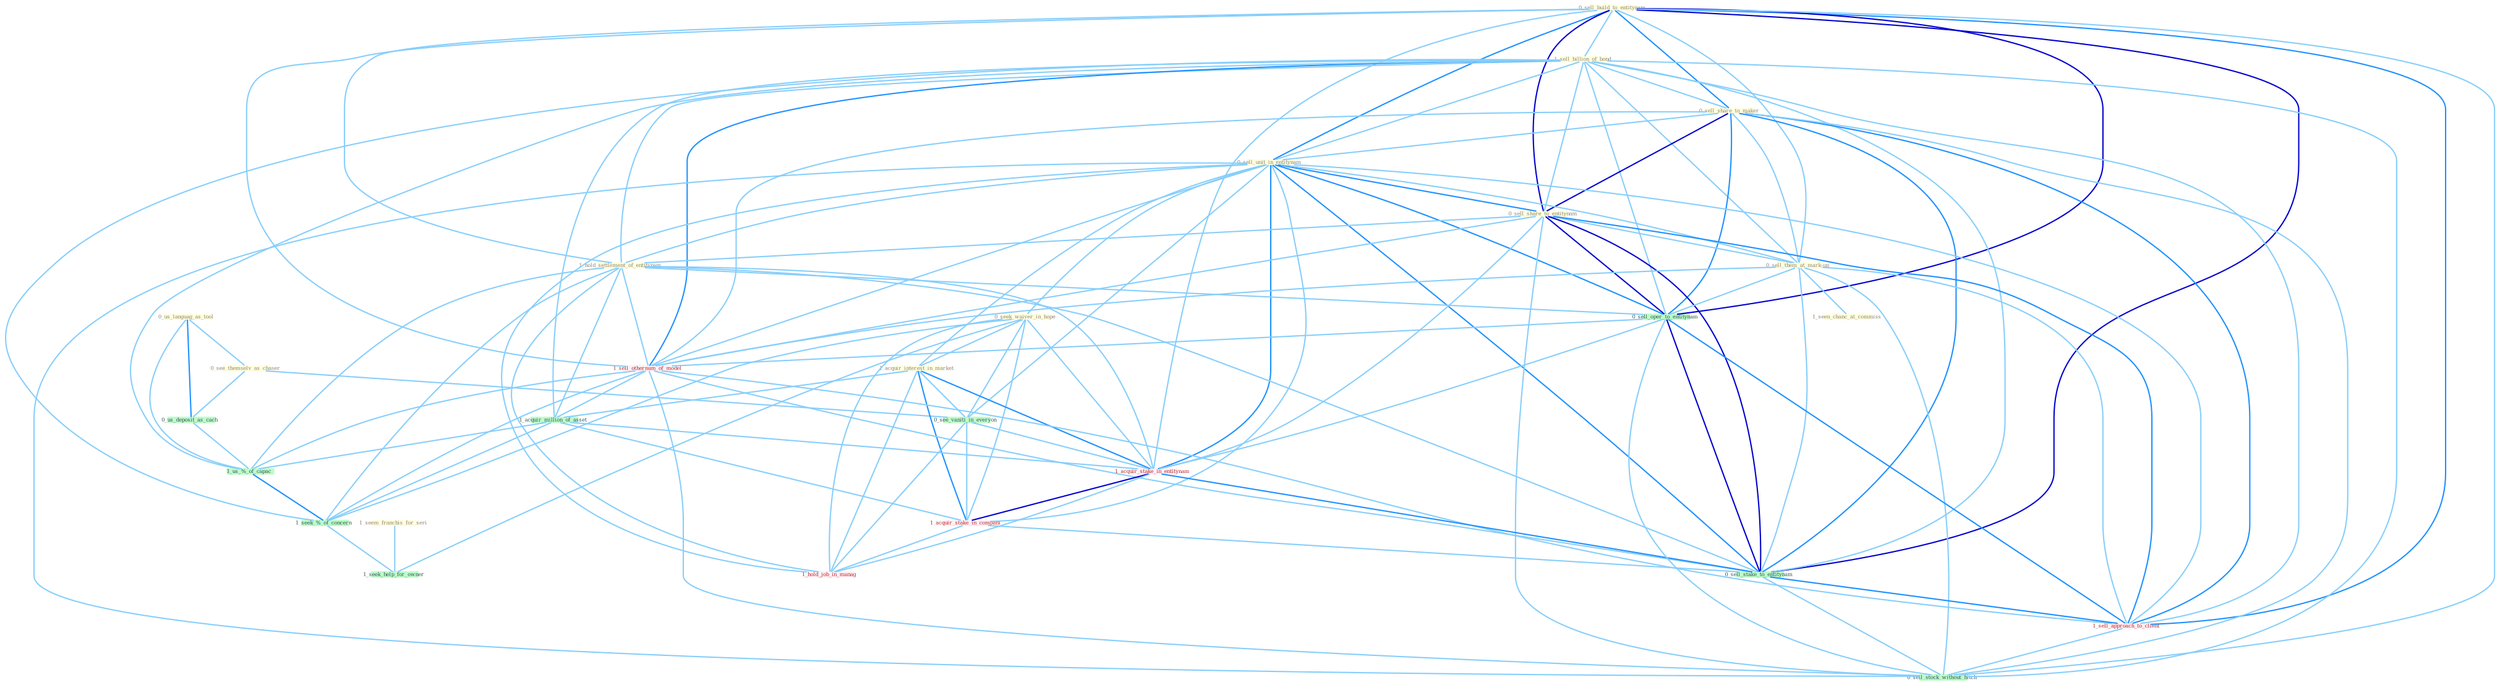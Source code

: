 Graph G{ 
    node
    [shape=polygon,style=filled,width=.5,height=.06,color="#BDFCC9",fixedsize=true,fontsize=4,
    fontcolor="#2f4f4f"];
    {node
    [color="#ffffe0", fontcolor="#8b7d6b"] "0_us_languag_as_tool " "0_sell_build_to_entitynam " "1_sell_billion_of_bond " "0_sell_share_to_maker " "0_sell_unit_in_entitynam " "1_seem_franchis_for_seri " "0_sell_share_to_entitynam " "0_seek_waiver_in_hope " "0_see_themselv_as_chaser " "0_sell_them_at_mark-up " "1_hold_settlement_of_entitynam " "1_acquir_interest_in_market " "1_seen_chanc_at_commiss "}
{node [color="#fff0f5", fontcolor="#b22222"] "1_sell_othernum_of_model " "1_acquir_stake_in_entitynam " "1_acquir_stake_in_compani " "1_sell_approach_to_client " "1_hold_job_in_manag "}
edge [color="#B0E2FF"];

	"0_us_languag_as_tool " -- "0_see_themselv_as_chaser " [w="1", color="#87cefa" ];
	"0_us_languag_as_tool " -- "0_us_deposit_as_cach " [w="2", color="#1e90ff" , len=0.8];
	"0_us_languag_as_tool " -- "1_us_%_of_capac " [w="1", color="#87cefa" ];
	"0_sell_build_to_entitynam " -- "1_sell_billion_of_bond " [w="1", color="#87cefa" ];
	"0_sell_build_to_entitynam " -- "0_sell_share_to_maker " [w="2", color="#1e90ff" , len=0.8];
	"0_sell_build_to_entitynam " -- "0_sell_unit_in_entitynam " [w="2", color="#1e90ff" , len=0.8];
	"0_sell_build_to_entitynam " -- "0_sell_share_to_entitynam " [w="3", color="#0000cd" , len=0.6];
	"0_sell_build_to_entitynam " -- "0_sell_them_at_mark-up " [w="1", color="#87cefa" ];
	"0_sell_build_to_entitynam " -- "1_hold_settlement_of_entitynam " [w="1", color="#87cefa" ];
	"0_sell_build_to_entitynam " -- "0_sell_oper_to_entitynam " [w="3", color="#0000cd" , len=0.6];
	"0_sell_build_to_entitynam " -- "1_sell_othernum_of_model " [w="1", color="#87cefa" ];
	"0_sell_build_to_entitynam " -- "1_acquir_stake_in_entitynam " [w="1", color="#87cefa" ];
	"0_sell_build_to_entitynam " -- "0_sell_stake_to_entitynam " [w="3", color="#0000cd" , len=0.6];
	"0_sell_build_to_entitynam " -- "1_sell_approach_to_client " [w="2", color="#1e90ff" , len=0.8];
	"0_sell_build_to_entitynam " -- "0_sell_stock_without_hitch " [w="1", color="#87cefa" ];
	"1_sell_billion_of_bond " -- "0_sell_share_to_maker " [w="1", color="#87cefa" ];
	"1_sell_billion_of_bond " -- "0_sell_unit_in_entitynam " [w="1", color="#87cefa" ];
	"1_sell_billion_of_bond " -- "0_sell_share_to_entitynam " [w="1", color="#87cefa" ];
	"1_sell_billion_of_bond " -- "0_sell_them_at_mark-up " [w="1", color="#87cefa" ];
	"1_sell_billion_of_bond " -- "1_hold_settlement_of_entitynam " [w="1", color="#87cefa" ];
	"1_sell_billion_of_bond " -- "0_sell_oper_to_entitynam " [w="1", color="#87cefa" ];
	"1_sell_billion_of_bond " -- "1_sell_othernum_of_model " [w="2", color="#1e90ff" , len=0.8];
	"1_sell_billion_of_bond " -- "1_acquir_million_of_asset " [w="1", color="#87cefa" ];
	"1_sell_billion_of_bond " -- "0_sell_stake_to_entitynam " [w="1", color="#87cefa" ];
	"1_sell_billion_of_bond " -- "1_us_%_of_capac " [w="1", color="#87cefa" ];
	"1_sell_billion_of_bond " -- "1_sell_approach_to_client " [w="1", color="#87cefa" ];
	"1_sell_billion_of_bond " -- "0_sell_stock_without_hitch " [w="1", color="#87cefa" ];
	"1_sell_billion_of_bond " -- "1_seek_%_of_concern " [w="1", color="#87cefa" ];
	"0_sell_share_to_maker " -- "0_sell_unit_in_entitynam " [w="1", color="#87cefa" ];
	"0_sell_share_to_maker " -- "0_sell_share_to_entitynam " [w="3", color="#0000cd" , len=0.6];
	"0_sell_share_to_maker " -- "0_sell_them_at_mark-up " [w="1", color="#87cefa" ];
	"0_sell_share_to_maker " -- "0_sell_oper_to_entitynam " [w="2", color="#1e90ff" , len=0.8];
	"0_sell_share_to_maker " -- "1_sell_othernum_of_model " [w="1", color="#87cefa" ];
	"0_sell_share_to_maker " -- "0_sell_stake_to_entitynam " [w="2", color="#1e90ff" , len=0.8];
	"0_sell_share_to_maker " -- "1_sell_approach_to_client " [w="2", color="#1e90ff" , len=0.8];
	"0_sell_share_to_maker " -- "0_sell_stock_without_hitch " [w="1", color="#87cefa" ];
	"0_sell_unit_in_entitynam " -- "0_sell_share_to_entitynam " [w="2", color="#1e90ff" , len=0.8];
	"0_sell_unit_in_entitynam " -- "0_seek_waiver_in_hope " [w="1", color="#87cefa" ];
	"0_sell_unit_in_entitynam " -- "0_sell_them_at_mark-up " [w="1", color="#87cefa" ];
	"0_sell_unit_in_entitynam " -- "1_hold_settlement_of_entitynam " [w="1", color="#87cefa" ];
	"0_sell_unit_in_entitynam " -- "1_acquir_interest_in_market " [w="1", color="#87cefa" ];
	"0_sell_unit_in_entitynam " -- "0_sell_oper_to_entitynam " [w="2", color="#1e90ff" , len=0.8];
	"0_sell_unit_in_entitynam " -- "1_sell_othernum_of_model " [w="1", color="#87cefa" ];
	"0_sell_unit_in_entitynam " -- "0_see_vaniti_in_everyon " [w="1", color="#87cefa" ];
	"0_sell_unit_in_entitynam " -- "1_acquir_stake_in_entitynam " [w="2", color="#1e90ff" , len=0.8];
	"0_sell_unit_in_entitynam " -- "1_acquir_stake_in_compani " [w="1", color="#87cefa" ];
	"0_sell_unit_in_entitynam " -- "0_sell_stake_to_entitynam " [w="2", color="#1e90ff" , len=0.8];
	"0_sell_unit_in_entitynam " -- "1_sell_approach_to_client " [w="1", color="#87cefa" ];
	"0_sell_unit_in_entitynam " -- "1_hold_job_in_manag " [w="1", color="#87cefa" ];
	"0_sell_unit_in_entitynam " -- "0_sell_stock_without_hitch " [w="1", color="#87cefa" ];
	"1_seem_franchis_for_seri " -- "1_seek_help_for_owner " [w="1", color="#87cefa" ];
	"0_sell_share_to_entitynam " -- "0_sell_them_at_mark-up " [w="1", color="#87cefa" ];
	"0_sell_share_to_entitynam " -- "1_hold_settlement_of_entitynam " [w="1", color="#87cefa" ];
	"0_sell_share_to_entitynam " -- "0_sell_oper_to_entitynam " [w="3", color="#0000cd" , len=0.6];
	"0_sell_share_to_entitynam " -- "1_sell_othernum_of_model " [w="1", color="#87cefa" ];
	"0_sell_share_to_entitynam " -- "1_acquir_stake_in_entitynam " [w="1", color="#87cefa" ];
	"0_sell_share_to_entitynam " -- "0_sell_stake_to_entitynam " [w="3", color="#0000cd" , len=0.6];
	"0_sell_share_to_entitynam " -- "1_sell_approach_to_client " [w="2", color="#1e90ff" , len=0.8];
	"0_sell_share_to_entitynam " -- "0_sell_stock_without_hitch " [w="1", color="#87cefa" ];
	"0_seek_waiver_in_hope " -- "1_acquir_interest_in_market " [w="1", color="#87cefa" ];
	"0_seek_waiver_in_hope " -- "0_see_vaniti_in_everyon " [w="1", color="#87cefa" ];
	"0_seek_waiver_in_hope " -- "1_acquir_stake_in_entitynam " [w="1", color="#87cefa" ];
	"0_seek_waiver_in_hope " -- "1_acquir_stake_in_compani " [w="1", color="#87cefa" ];
	"0_seek_waiver_in_hope " -- "1_hold_job_in_manag " [w="1", color="#87cefa" ];
	"0_seek_waiver_in_hope " -- "1_seek_%_of_concern " [w="1", color="#87cefa" ];
	"0_seek_waiver_in_hope " -- "1_seek_help_for_owner " [w="1", color="#87cefa" ];
	"0_see_themselv_as_chaser " -- "0_see_vaniti_in_everyon " [w="1", color="#87cefa" ];
	"0_see_themselv_as_chaser " -- "0_us_deposit_as_cach " [w="1", color="#87cefa" ];
	"0_sell_them_at_mark-up " -- "1_seen_chanc_at_commiss " [w="1", color="#87cefa" ];
	"0_sell_them_at_mark-up " -- "0_sell_oper_to_entitynam " [w="1", color="#87cefa" ];
	"0_sell_them_at_mark-up " -- "1_sell_othernum_of_model " [w="1", color="#87cefa" ];
	"0_sell_them_at_mark-up " -- "0_sell_stake_to_entitynam " [w="1", color="#87cefa" ];
	"0_sell_them_at_mark-up " -- "1_sell_approach_to_client " [w="1", color="#87cefa" ];
	"0_sell_them_at_mark-up " -- "0_sell_stock_without_hitch " [w="1", color="#87cefa" ];
	"1_hold_settlement_of_entitynam " -- "0_sell_oper_to_entitynam " [w="1", color="#87cefa" ];
	"1_hold_settlement_of_entitynam " -- "1_sell_othernum_of_model " [w="1", color="#87cefa" ];
	"1_hold_settlement_of_entitynam " -- "1_acquir_million_of_asset " [w="1", color="#87cefa" ];
	"1_hold_settlement_of_entitynam " -- "1_acquir_stake_in_entitynam " [w="1", color="#87cefa" ];
	"1_hold_settlement_of_entitynam " -- "0_sell_stake_to_entitynam " [w="1", color="#87cefa" ];
	"1_hold_settlement_of_entitynam " -- "1_us_%_of_capac " [w="1", color="#87cefa" ];
	"1_hold_settlement_of_entitynam " -- "1_hold_job_in_manag " [w="1", color="#87cefa" ];
	"1_hold_settlement_of_entitynam " -- "1_seek_%_of_concern " [w="1", color="#87cefa" ];
	"1_acquir_interest_in_market " -- "0_see_vaniti_in_everyon " [w="1", color="#87cefa" ];
	"1_acquir_interest_in_market " -- "1_acquir_million_of_asset " [w="1", color="#87cefa" ];
	"1_acquir_interest_in_market " -- "1_acquir_stake_in_entitynam " [w="2", color="#1e90ff" , len=0.8];
	"1_acquir_interest_in_market " -- "1_acquir_stake_in_compani " [w="2", color="#1e90ff" , len=0.8];
	"1_acquir_interest_in_market " -- "1_hold_job_in_manag " [w="1", color="#87cefa" ];
	"0_sell_oper_to_entitynam " -- "1_sell_othernum_of_model " [w="1", color="#87cefa" ];
	"0_sell_oper_to_entitynam " -- "1_acquir_stake_in_entitynam " [w="1", color="#87cefa" ];
	"0_sell_oper_to_entitynam " -- "0_sell_stake_to_entitynam " [w="3", color="#0000cd" , len=0.6];
	"0_sell_oper_to_entitynam " -- "1_sell_approach_to_client " [w="2", color="#1e90ff" , len=0.8];
	"0_sell_oper_to_entitynam " -- "0_sell_stock_without_hitch " [w="1", color="#87cefa" ];
	"1_sell_othernum_of_model " -- "1_acquir_million_of_asset " [w="1", color="#87cefa" ];
	"1_sell_othernum_of_model " -- "0_sell_stake_to_entitynam " [w="1", color="#87cefa" ];
	"1_sell_othernum_of_model " -- "1_us_%_of_capac " [w="1", color="#87cefa" ];
	"1_sell_othernum_of_model " -- "1_sell_approach_to_client " [w="1", color="#87cefa" ];
	"1_sell_othernum_of_model " -- "0_sell_stock_without_hitch " [w="1", color="#87cefa" ];
	"1_sell_othernum_of_model " -- "1_seek_%_of_concern " [w="1", color="#87cefa" ];
	"0_see_vaniti_in_everyon " -- "1_acquir_stake_in_entitynam " [w="1", color="#87cefa" ];
	"0_see_vaniti_in_everyon " -- "1_acquir_stake_in_compani " [w="1", color="#87cefa" ];
	"0_see_vaniti_in_everyon " -- "1_hold_job_in_manag " [w="1", color="#87cefa" ];
	"1_acquir_million_of_asset " -- "1_acquir_stake_in_entitynam " [w="1", color="#87cefa" ];
	"1_acquir_million_of_asset " -- "1_acquir_stake_in_compani " [w="1", color="#87cefa" ];
	"1_acquir_million_of_asset " -- "1_us_%_of_capac " [w="1", color="#87cefa" ];
	"1_acquir_million_of_asset " -- "1_seek_%_of_concern " [w="1", color="#87cefa" ];
	"0_us_deposit_as_cach " -- "1_us_%_of_capac " [w="1", color="#87cefa" ];
	"1_acquir_stake_in_entitynam " -- "1_acquir_stake_in_compani " [w="3", color="#0000cd" , len=0.6];
	"1_acquir_stake_in_entitynam " -- "0_sell_stake_to_entitynam " [w="2", color="#1e90ff" , len=0.8];
	"1_acquir_stake_in_entitynam " -- "1_hold_job_in_manag " [w="1", color="#87cefa" ];
	"1_acquir_stake_in_compani " -- "0_sell_stake_to_entitynam " [w="1", color="#87cefa" ];
	"1_acquir_stake_in_compani " -- "1_hold_job_in_manag " [w="1", color="#87cefa" ];
	"0_sell_stake_to_entitynam " -- "1_sell_approach_to_client " [w="2", color="#1e90ff" , len=0.8];
	"0_sell_stake_to_entitynam " -- "0_sell_stock_without_hitch " [w="1", color="#87cefa" ];
	"1_us_%_of_capac " -- "1_seek_%_of_concern " [w="2", color="#1e90ff" , len=0.8];
	"1_sell_approach_to_client " -- "0_sell_stock_without_hitch " [w="1", color="#87cefa" ];
	"1_seek_%_of_concern " -- "1_seek_help_for_owner " [w="1", color="#87cefa" ];
}